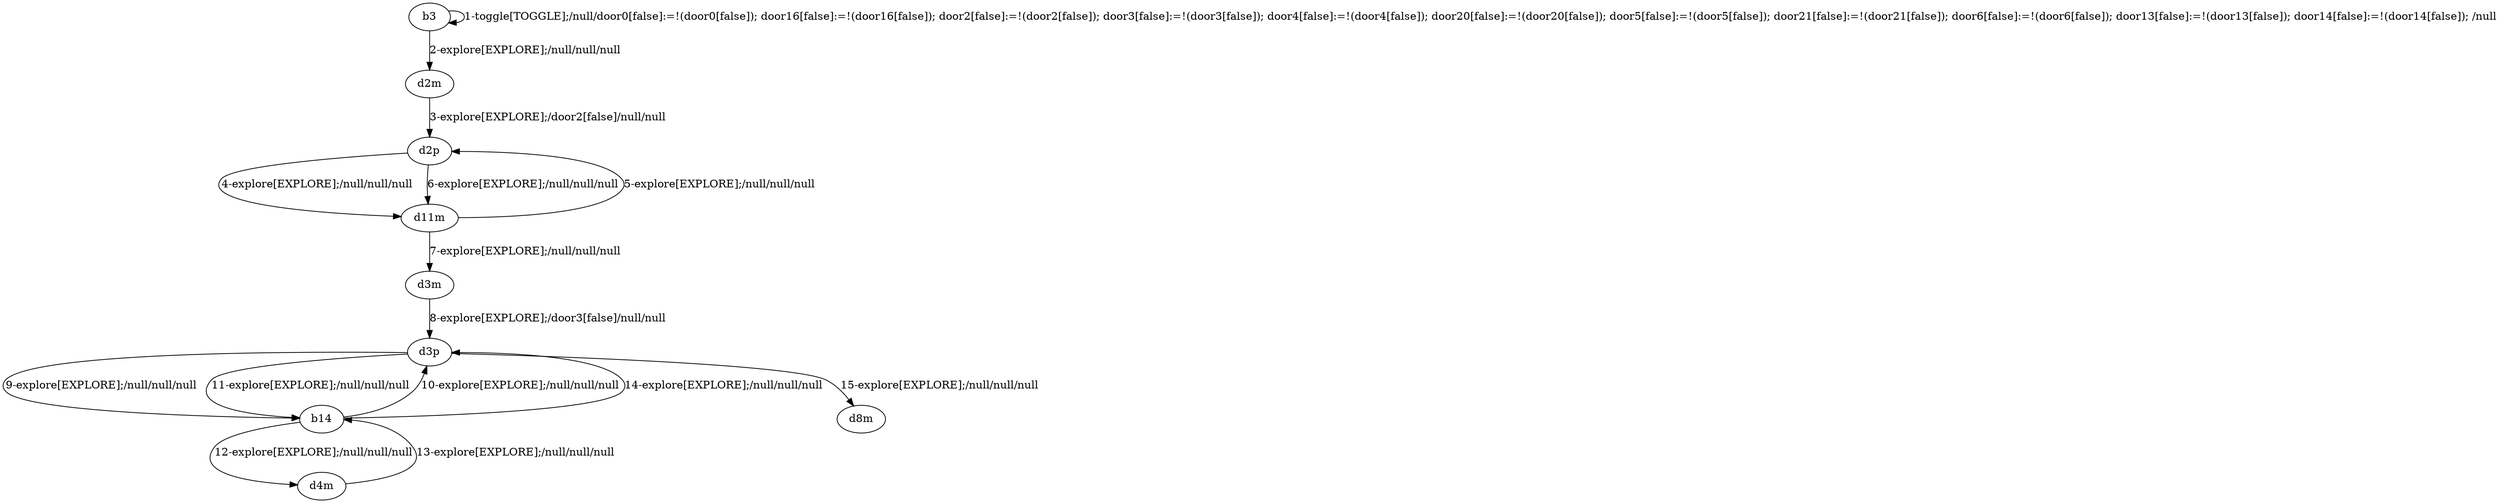 # Total number of goals covered by this test: 2
# d4m --> b14
# b14 --> d3p

digraph g {
"b3" -> "b3" [label = "1-toggle[TOGGLE];/null/door0[false]:=!(door0[false]); door16[false]:=!(door16[false]); door2[false]:=!(door2[false]); door3[false]:=!(door3[false]); door4[false]:=!(door4[false]); door20[false]:=!(door20[false]); door5[false]:=!(door5[false]); door21[false]:=!(door21[false]); door6[false]:=!(door6[false]); door13[false]:=!(door13[false]); door14[false]:=!(door14[false]); /null"];
"b3" -> "d2m" [label = "2-explore[EXPLORE];/null/null/null"];
"d2m" -> "d2p" [label = "3-explore[EXPLORE];/door2[false]/null/null"];
"d2p" -> "d11m" [label = "4-explore[EXPLORE];/null/null/null"];
"d11m" -> "d2p" [label = "5-explore[EXPLORE];/null/null/null"];
"d2p" -> "d11m" [label = "6-explore[EXPLORE];/null/null/null"];
"d11m" -> "d3m" [label = "7-explore[EXPLORE];/null/null/null"];
"d3m" -> "d3p" [label = "8-explore[EXPLORE];/door3[false]/null/null"];
"d3p" -> "b14" [label = "9-explore[EXPLORE];/null/null/null"];
"b14" -> "d3p" [label = "10-explore[EXPLORE];/null/null/null"];
"d3p" -> "b14" [label = "11-explore[EXPLORE];/null/null/null"];
"b14" -> "d4m" [label = "12-explore[EXPLORE];/null/null/null"];
"d4m" -> "b14" [label = "13-explore[EXPLORE];/null/null/null"];
"b14" -> "d3p" [label = "14-explore[EXPLORE];/null/null/null"];
"d3p" -> "d8m" [label = "15-explore[EXPLORE];/null/null/null"];
}